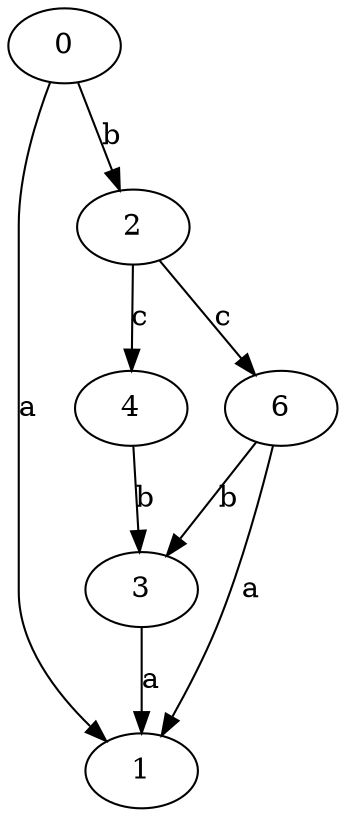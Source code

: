 strict digraph  {
0;
1;
2;
3;
4;
6;
0 -> 1  [label=a];
0 -> 2  [label=b];
2 -> 4  [label=c];
2 -> 6  [label=c];
3 -> 1  [label=a];
4 -> 3  [label=b];
6 -> 1  [label=a];
6 -> 3  [label=b];
}
